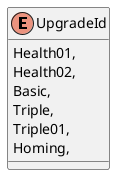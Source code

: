 @startuml
enum UpgradeId {
    Health01,
    Health02,
    Basic,
    Triple,
    Triple01,
    Homing,
}
@enduml
